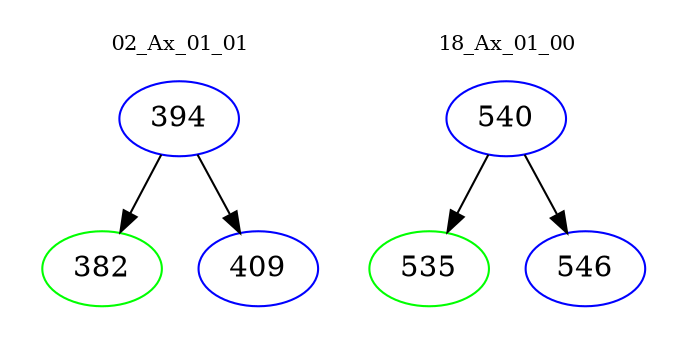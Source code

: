 digraph{
subgraph cluster_0 {
color = white
label = "02_Ax_01_01";
fontsize=10;
T0_394 [label="394", color="blue"]
T0_394 -> T0_382 [color="black"]
T0_382 [label="382", color="green"]
T0_394 -> T0_409 [color="black"]
T0_409 [label="409", color="blue"]
}
subgraph cluster_1 {
color = white
label = "18_Ax_01_00";
fontsize=10;
T1_540 [label="540", color="blue"]
T1_540 -> T1_535 [color="black"]
T1_535 [label="535", color="green"]
T1_540 -> T1_546 [color="black"]
T1_546 [label="546", color="blue"]
}
}
